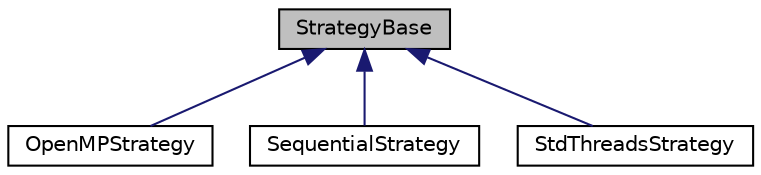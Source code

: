 digraph "StrategyBase"
{
  edge [fontname="Helvetica",fontsize="10",labelfontname="Helvetica",labelfontsize="10"];
  node [fontname="Helvetica",fontsize="10",shape=record];
  Node1 [label="StrategyBase",height=0.2,width=0.4,color="black", fillcolor="grey75", style="filled", fontcolor="black"];
  Node1 -> Node2 [dir="back",color="midnightblue",fontsize="10",style="solid",fontname="Helvetica"];
  Node2 [label="OpenMPStrategy",height=0.2,width=0.4,color="black", fillcolor="white", style="filled",URL="$d0/d6a/classOpenMPStrategy.html",tooltip="mit OpenMP parallelisierte Strategie "];
  Node1 -> Node3 [dir="back",color="midnightblue",fontsize="10",style="solid",fontname="Helvetica"];
  Node3 [label="SequentialStrategy",height=0.2,width=0.4,color="black", fillcolor="white", style="filled",URL="$de/d44/classSequentialStrategy.html",tooltip="Strategie ohne Parallelisierung. "];
  Node1 -> Node4 [dir="back",color="midnightblue",fontsize="10",style="solid",fontname="Helvetica"];
  Node4 [label="StdThreadsStrategy",height=0.2,width=0.4,color="black", fillcolor="white", style="filled",URL="$d0/d02/classStdThreadsStrategy.html",tooltip="mit std::threads parallelisierte Strategie "];
}
